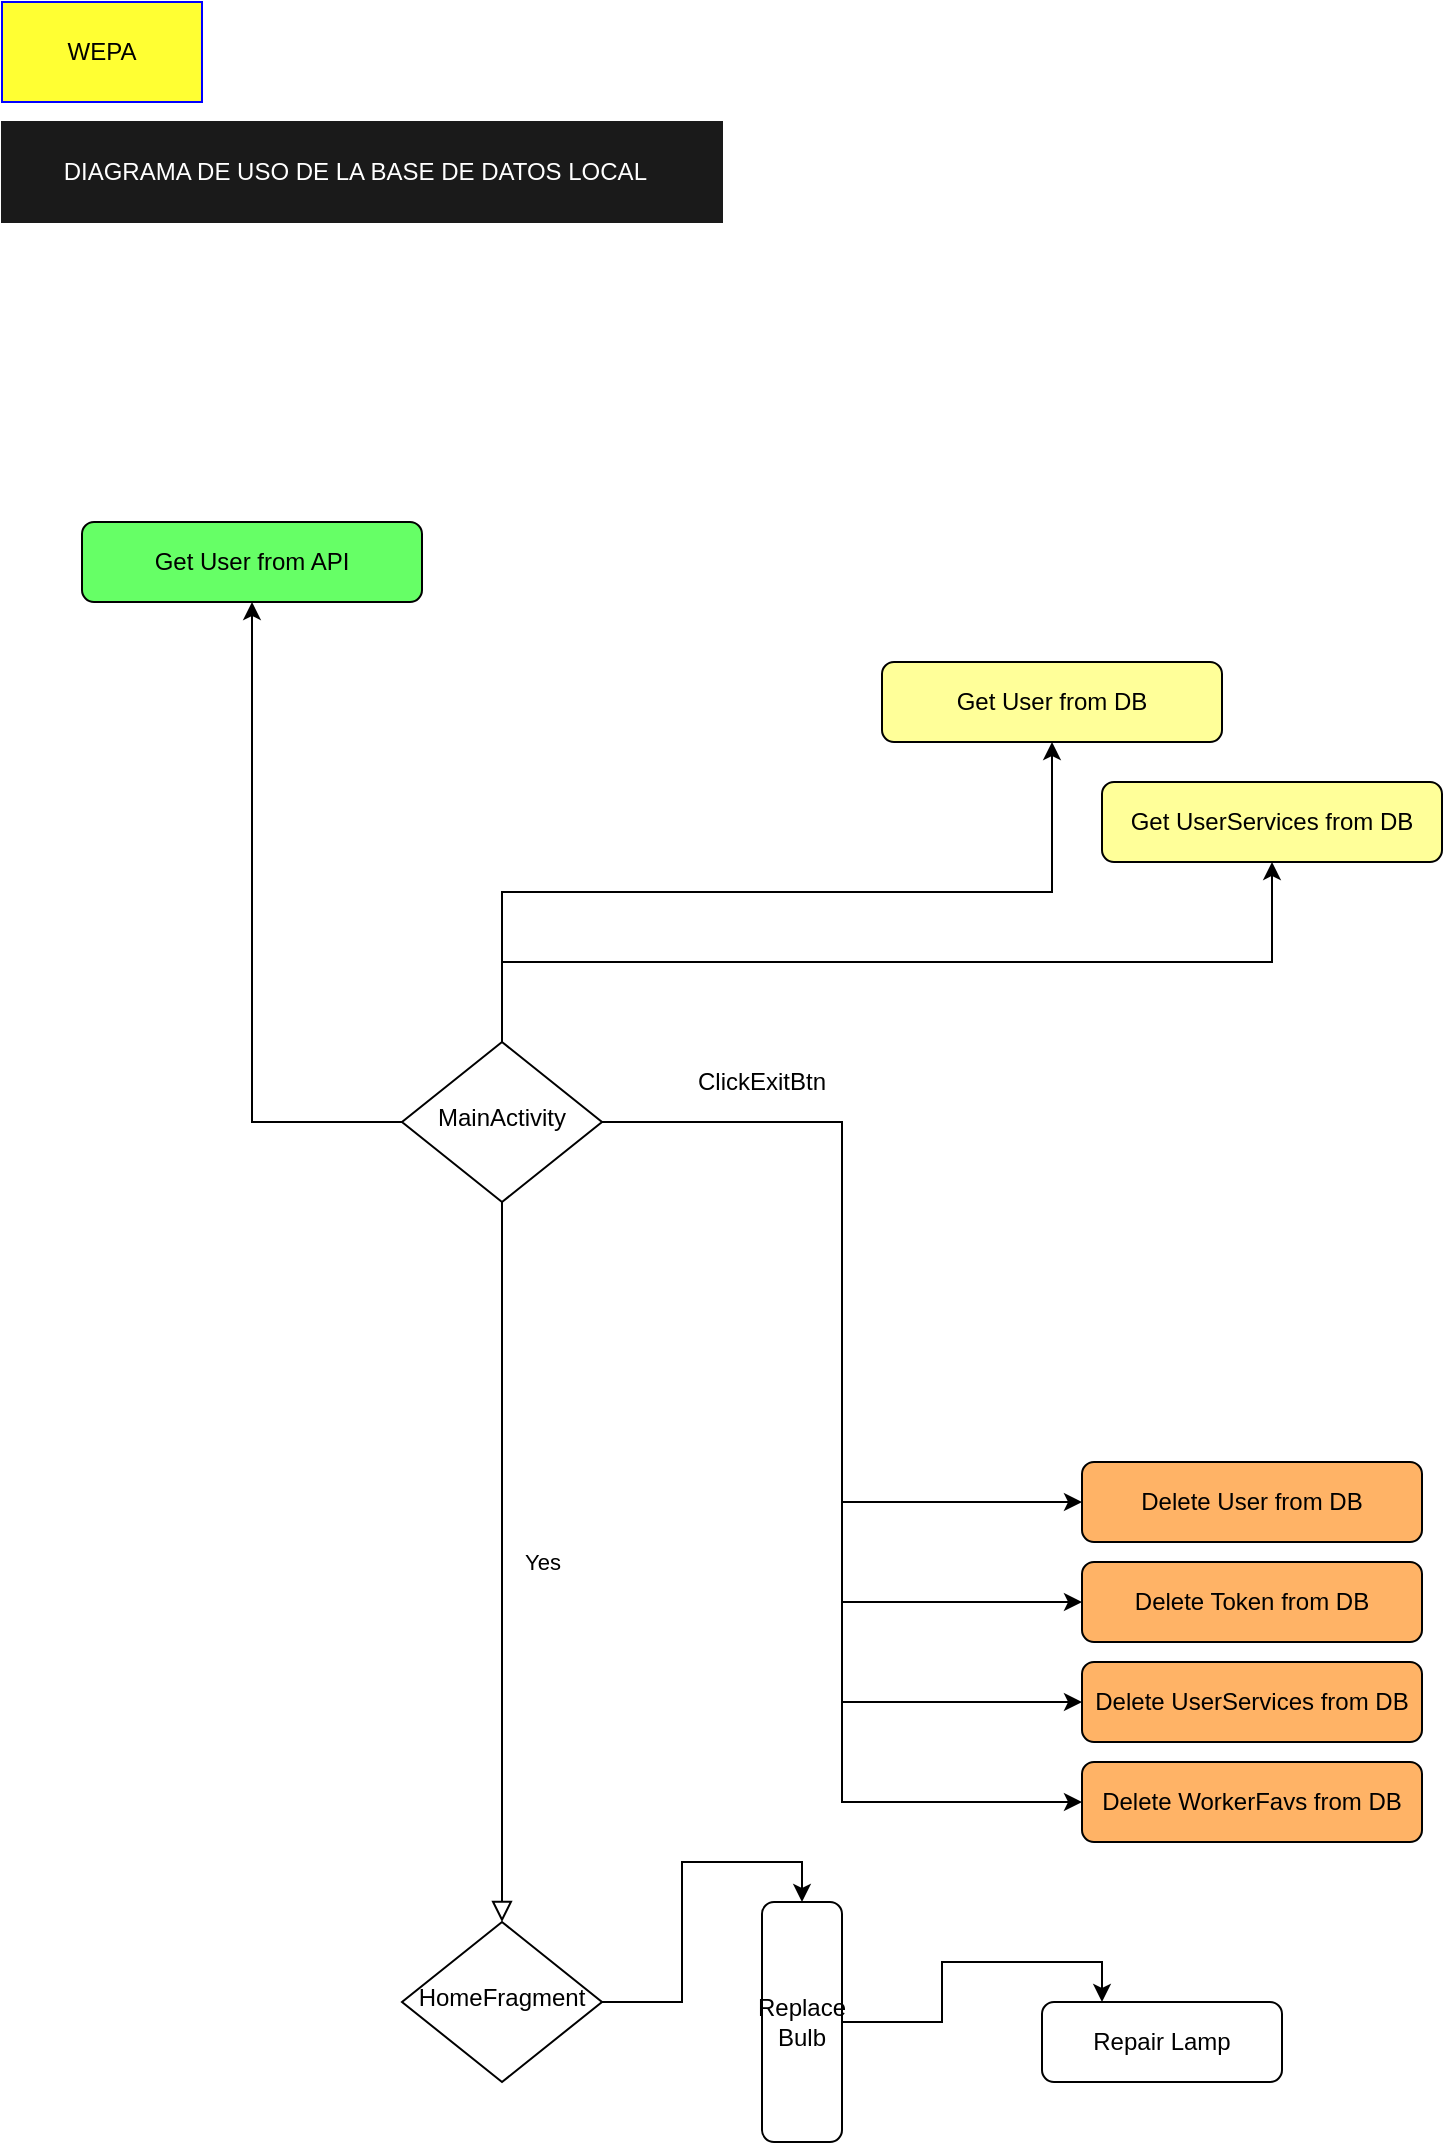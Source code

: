 <mxfile version="14.9.2" type="github">
  <diagram id="C5RBs43oDa-KdzZeNtuy" name="Page-1">
    <mxGraphModel dx="526" dy="461" grid="1" gridSize="10" guides="1" tooltips="1" connect="1" arrows="1" fold="1" page="1" pageScale="1" pageWidth="827" pageHeight="1169" math="0" shadow="0">
      <root>
        <mxCell id="WIyWlLk6GJQsqaUBKTNV-0" />
        <mxCell id="WIyWlLk6GJQsqaUBKTNV-1" parent="WIyWlLk6GJQsqaUBKTNV-0" />
        <mxCell id="WIyWlLk6GJQsqaUBKTNV-3" value="Delete User from DB" style="rounded=1;whiteSpace=wrap;html=1;fontSize=12;glass=0;strokeWidth=1;shadow=0;fillColor=#FFB366;" parent="WIyWlLk6GJQsqaUBKTNV-1" vertex="1">
          <mxGeometry x="590" y="760" width="170" height="40" as="geometry" />
        </mxCell>
        <mxCell id="WIyWlLk6GJQsqaUBKTNV-4" value="Yes" style="rounded=0;html=1;jettySize=auto;orthogonalLoop=1;fontSize=11;endArrow=block;endFill=0;endSize=8;strokeWidth=1;shadow=0;labelBackgroundColor=none;edgeStyle=orthogonalEdgeStyle;" parent="WIyWlLk6GJQsqaUBKTNV-1" source="WIyWlLk6GJQsqaUBKTNV-6" target="WIyWlLk6GJQsqaUBKTNV-10" edge="1">
          <mxGeometry y="20" relative="1" as="geometry">
            <mxPoint as="offset" />
          </mxGeometry>
        </mxCell>
        <mxCell id="9ObA-r5YVSNMlyWjQuQe-1" style="edgeStyle=orthogonalEdgeStyle;rounded=0;orthogonalLoop=1;jettySize=auto;html=1;entryX=0;entryY=0.5;entryDx=0;entryDy=0;exitX=1;exitY=0.5;exitDx=0;exitDy=0;" edge="1" parent="WIyWlLk6GJQsqaUBKTNV-1" source="WIyWlLk6GJQsqaUBKTNV-6" target="WIyWlLk6GJQsqaUBKTNV-3">
          <mxGeometry relative="1" as="geometry">
            <mxPoint x="295" y="490" as="sourcePoint" />
            <Array as="points">
              <mxPoint x="470" y="590" />
              <mxPoint x="470" y="780" />
            </Array>
          </mxGeometry>
        </mxCell>
        <mxCell id="9ObA-r5YVSNMlyWjQuQe-2" style="edgeStyle=orthogonalEdgeStyle;rounded=0;orthogonalLoop=1;jettySize=auto;html=1;" edge="1" parent="WIyWlLk6GJQsqaUBKTNV-1" source="WIyWlLk6GJQsqaUBKTNV-6" target="WIyWlLk6GJQsqaUBKTNV-7">
          <mxGeometry relative="1" as="geometry">
            <Array as="points">
              <mxPoint x="470" y="590" />
              <mxPoint x="470" y="830" />
            </Array>
          </mxGeometry>
        </mxCell>
        <mxCell id="9ObA-r5YVSNMlyWjQuQe-10" style="edgeStyle=orthogonalEdgeStyle;rounded=0;orthogonalLoop=1;jettySize=auto;html=1;entryX=0;entryY=0.5;entryDx=0;entryDy=0;" edge="1" parent="WIyWlLk6GJQsqaUBKTNV-1" source="WIyWlLk6GJQsqaUBKTNV-6" target="9ObA-r5YVSNMlyWjQuQe-9">
          <mxGeometry relative="1" as="geometry">
            <Array as="points">
              <mxPoint x="470" y="590" />
              <mxPoint x="470" y="880" />
            </Array>
          </mxGeometry>
        </mxCell>
        <mxCell id="9ObA-r5YVSNMlyWjQuQe-14" style="edgeStyle=orthogonalEdgeStyle;rounded=0;orthogonalLoop=1;jettySize=auto;html=1;entryX=0;entryY=0.5;entryDx=0;entryDy=0;" edge="1" parent="WIyWlLk6GJQsqaUBKTNV-1" source="WIyWlLk6GJQsqaUBKTNV-6" target="9ObA-r5YVSNMlyWjQuQe-13">
          <mxGeometry relative="1" as="geometry">
            <mxPoint x="580" y="720" as="targetPoint" />
          </mxGeometry>
        </mxCell>
        <mxCell id="9ObA-r5YVSNMlyWjQuQe-18" style="edgeStyle=orthogonalEdgeStyle;rounded=0;orthogonalLoop=1;jettySize=auto;html=1;exitX=0.5;exitY=0;exitDx=0;exitDy=0;entryX=0.5;entryY=1;entryDx=0;entryDy=0;" edge="1" parent="WIyWlLk6GJQsqaUBKTNV-1" source="WIyWlLk6GJQsqaUBKTNV-6" target="9ObA-r5YVSNMlyWjQuQe-16">
          <mxGeometry relative="1" as="geometry" />
        </mxCell>
        <mxCell id="9ObA-r5YVSNMlyWjQuQe-20" style="edgeStyle=orthogonalEdgeStyle;rounded=0;orthogonalLoop=1;jettySize=auto;html=1;entryX=0.5;entryY=1;entryDx=0;entryDy=0;" edge="1" parent="WIyWlLk6GJQsqaUBKTNV-1" source="WIyWlLk6GJQsqaUBKTNV-6" target="9ObA-r5YVSNMlyWjQuQe-19">
          <mxGeometry relative="1" as="geometry">
            <Array as="points">
              <mxPoint x="300" y="510" />
              <mxPoint x="685" y="510" />
            </Array>
          </mxGeometry>
        </mxCell>
        <mxCell id="9ObA-r5YVSNMlyWjQuQe-23" style="edgeStyle=orthogonalEdgeStyle;rounded=0;orthogonalLoop=1;jettySize=auto;html=1;entryX=0.5;entryY=1;entryDx=0;entryDy=0;" edge="1" parent="WIyWlLk6GJQsqaUBKTNV-1" source="WIyWlLk6GJQsqaUBKTNV-6" target="9ObA-r5YVSNMlyWjQuQe-21">
          <mxGeometry relative="1" as="geometry">
            <mxPoint x="165" y="291" as="targetPoint" />
            <Array as="points">
              <mxPoint x="175" y="590" />
              <mxPoint x="175" y="360" />
            </Array>
          </mxGeometry>
        </mxCell>
        <mxCell id="WIyWlLk6GJQsqaUBKTNV-6" value="MainActivity" style="rhombus;whiteSpace=wrap;html=1;shadow=0;fontFamily=Helvetica;fontSize=12;align=center;strokeWidth=1;spacing=6;spacingTop=-4;" parent="WIyWlLk6GJQsqaUBKTNV-1" vertex="1">
          <mxGeometry x="250" y="550" width="100" height="80" as="geometry" />
        </mxCell>
        <mxCell id="WIyWlLk6GJQsqaUBKTNV-7" value="Delete Token from DB" style="rounded=1;whiteSpace=wrap;html=1;fontSize=12;glass=0;strokeWidth=1;shadow=0;fillColor=#FFB366;" parent="WIyWlLk6GJQsqaUBKTNV-1" vertex="1">
          <mxGeometry x="590" y="810" width="170" height="40" as="geometry" />
        </mxCell>
        <mxCell id="9ObA-r5YVSNMlyWjQuQe-3" style="edgeStyle=orthogonalEdgeStyle;rounded=0;orthogonalLoop=1;jettySize=auto;html=1;entryX=0.25;entryY=0;entryDx=0;entryDy=0;startArrow=none;" edge="1" parent="WIyWlLk6GJQsqaUBKTNV-1" source="WIyWlLk6GJQsqaUBKTNV-12" target="WIyWlLk6GJQsqaUBKTNV-11">
          <mxGeometry relative="1" as="geometry" />
        </mxCell>
        <mxCell id="9ObA-r5YVSNMlyWjQuQe-4" style="edgeStyle=orthogonalEdgeStyle;rounded=0;orthogonalLoop=1;jettySize=auto;html=1;entryX=0;entryY=0.5;entryDx=0;entryDy=0;" edge="1" parent="WIyWlLk6GJQsqaUBKTNV-1" source="WIyWlLk6GJQsqaUBKTNV-10" target="WIyWlLk6GJQsqaUBKTNV-12">
          <mxGeometry relative="1" as="geometry" />
        </mxCell>
        <mxCell id="WIyWlLk6GJQsqaUBKTNV-10" value="HomeFragment" style="rhombus;whiteSpace=wrap;html=1;shadow=0;fontFamily=Helvetica;fontSize=12;align=center;strokeWidth=1;spacing=6;spacingTop=-4;" parent="WIyWlLk6GJQsqaUBKTNV-1" vertex="1">
          <mxGeometry x="250" y="990" width="100" height="80" as="geometry" />
        </mxCell>
        <mxCell id="WIyWlLk6GJQsqaUBKTNV-11" value="Repair Lamp" style="rounded=1;whiteSpace=wrap;html=1;fontSize=12;glass=0;strokeWidth=1;shadow=0;" parent="WIyWlLk6GJQsqaUBKTNV-1" vertex="1">
          <mxGeometry x="570" y="1030" width="120" height="40" as="geometry" />
        </mxCell>
        <mxCell id="9ObA-r5YVSNMlyWjQuQe-5" value="&lt;font color=&quot;#ffffff&quot;&gt;DIAGRAMA DE USO DE LA BASE DE DATOS LOCAL&amp;nbsp;&amp;nbsp;&lt;/font&gt;" style="text;html=1;strokeColor=#1A1A1A;fillColor=#1A1A1A;align=center;verticalAlign=middle;whiteSpace=wrap;rounded=0;" vertex="1" parent="WIyWlLk6GJQsqaUBKTNV-1">
          <mxGeometry x="50" y="90" width="360" height="50" as="geometry" />
        </mxCell>
        <mxCell id="9ObA-r5YVSNMlyWjQuQe-6" value="WEPA" style="text;html=1;strokeColor=#0000FF;fillColor=#FFFF33;align=center;verticalAlign=middle;whiteSpace=wrap;rounded=0;" vertex="1" parent="WIyWlLk6GJQsqaUBKTNV-1">
          <mxGeometry x="50" y="30" width="100" height="50" as="geometry" />
        </mxCell>
        <mxCell id="9ObA-r5YVSNMlyWjQuQe-8" value="ClickExitBtn" style="text;html=1;strokeColor=none;fillColor=none;align=center;verticalAlign=middle;whiteSpace=wrap;rounded=0;" vertex="1" parent="WIyWlLk6GJQsqaUBKTNV-1">
          <mxGeometry x="400" y="560" width="60" height="20" as="geometry" />
        </mxCell>
        <mxCell id="9ObA-r5YVSNMlyWjQuQe-9" value="Delete UserServices from DB" style="rounded=1;whiteSpace=wrap;html=1;fontSize=12;glass=0;strokeWidth=1;shadow=0;fillColor=#FFB366;" vertex="1" parent="WIyWlLk6GJQsqaUBKTNV-1">
          <mxGeometry x="590" y="860" width="170" height="40" as="geometry" />
        </mxCell>
        <mxCell id="WIyWlLk6GJQsqaUBKTNV-12" value="Replace Bulb" style="rounded=1;whiteSpace=wrap;html=1;fontSize=12;glass=0;strokeWidth=1;shadow=0;direction=south;" parent="WIyWlLk6GJQsqaUBKTNV-1" vertex="1">
          <mxGeometry x="430" y="980" width="40" height="120" as="geometry" />
        </mxCell>
        <mxCell id="9ObA-r5YVSNMlyWjQuQe-13" value="Delete WorkerFavs from DB" style="rounded=1;whiteSpace=wrap;html=1;fontSize=12;glass=0;strokeWidth=1;shadow=0;fillColor=#FFB366;" vertex="1" parent="WIyWlLk6GJQsqaUBKTNV-1">
          <mxGeometry x="590" y="910" width="170" height="40" as="geometry" />
        </mxCell>
        <mxCell id="9ObA-r5YVSNMlyWjQuQe-16" value="Get User from DB" style="rounded=1;whiteSpace=wrap;html=1;fontSize=12;glass=0;strokeWidth=1;shadow=0;fillColor=#FFFF99;" vertex="1" parent="WIyWlLk6GJQsqaUBKTNV-1">
          <mxGeometry x="490" y="360" width="170" height="40" as="geometry" />
        </mxCell>
        <mxCell id="9ObA-r5YVSNMlyWjQuQe-19" value="Get UserServices from DB" style="rounded=1;whiteSpace=wrap;html=1;fontSize=12;glass=0;strokeWidth=1;shadow=0;fillColor=#FFFF99;" vertex="1" parent="WIyWlLk6GJQsqaUBKTNV-1">
          <mxGeometry x="600" y="420" width="170" height="40" as="geometry" />
        </mxCell>
        <mxCell id="9ObA-r5YVSNMlyWjQuQe-21" value="Get User from API" style="rounded=1;whiteSpace=wrap;html=1;fontSize=12;glass=0;strokeWidth=1;shadow=0;fillColor=#66FF66;" vertex="1" parent="WIyWlLk6GJQsqaUBKTNV-1">
          <mxGeometry x="90" y="290" width="170" height="40" as="geometry" />
        </mxCell>
      </root>
    </mxGraphModel>
  </diagram>
</mxfile>
